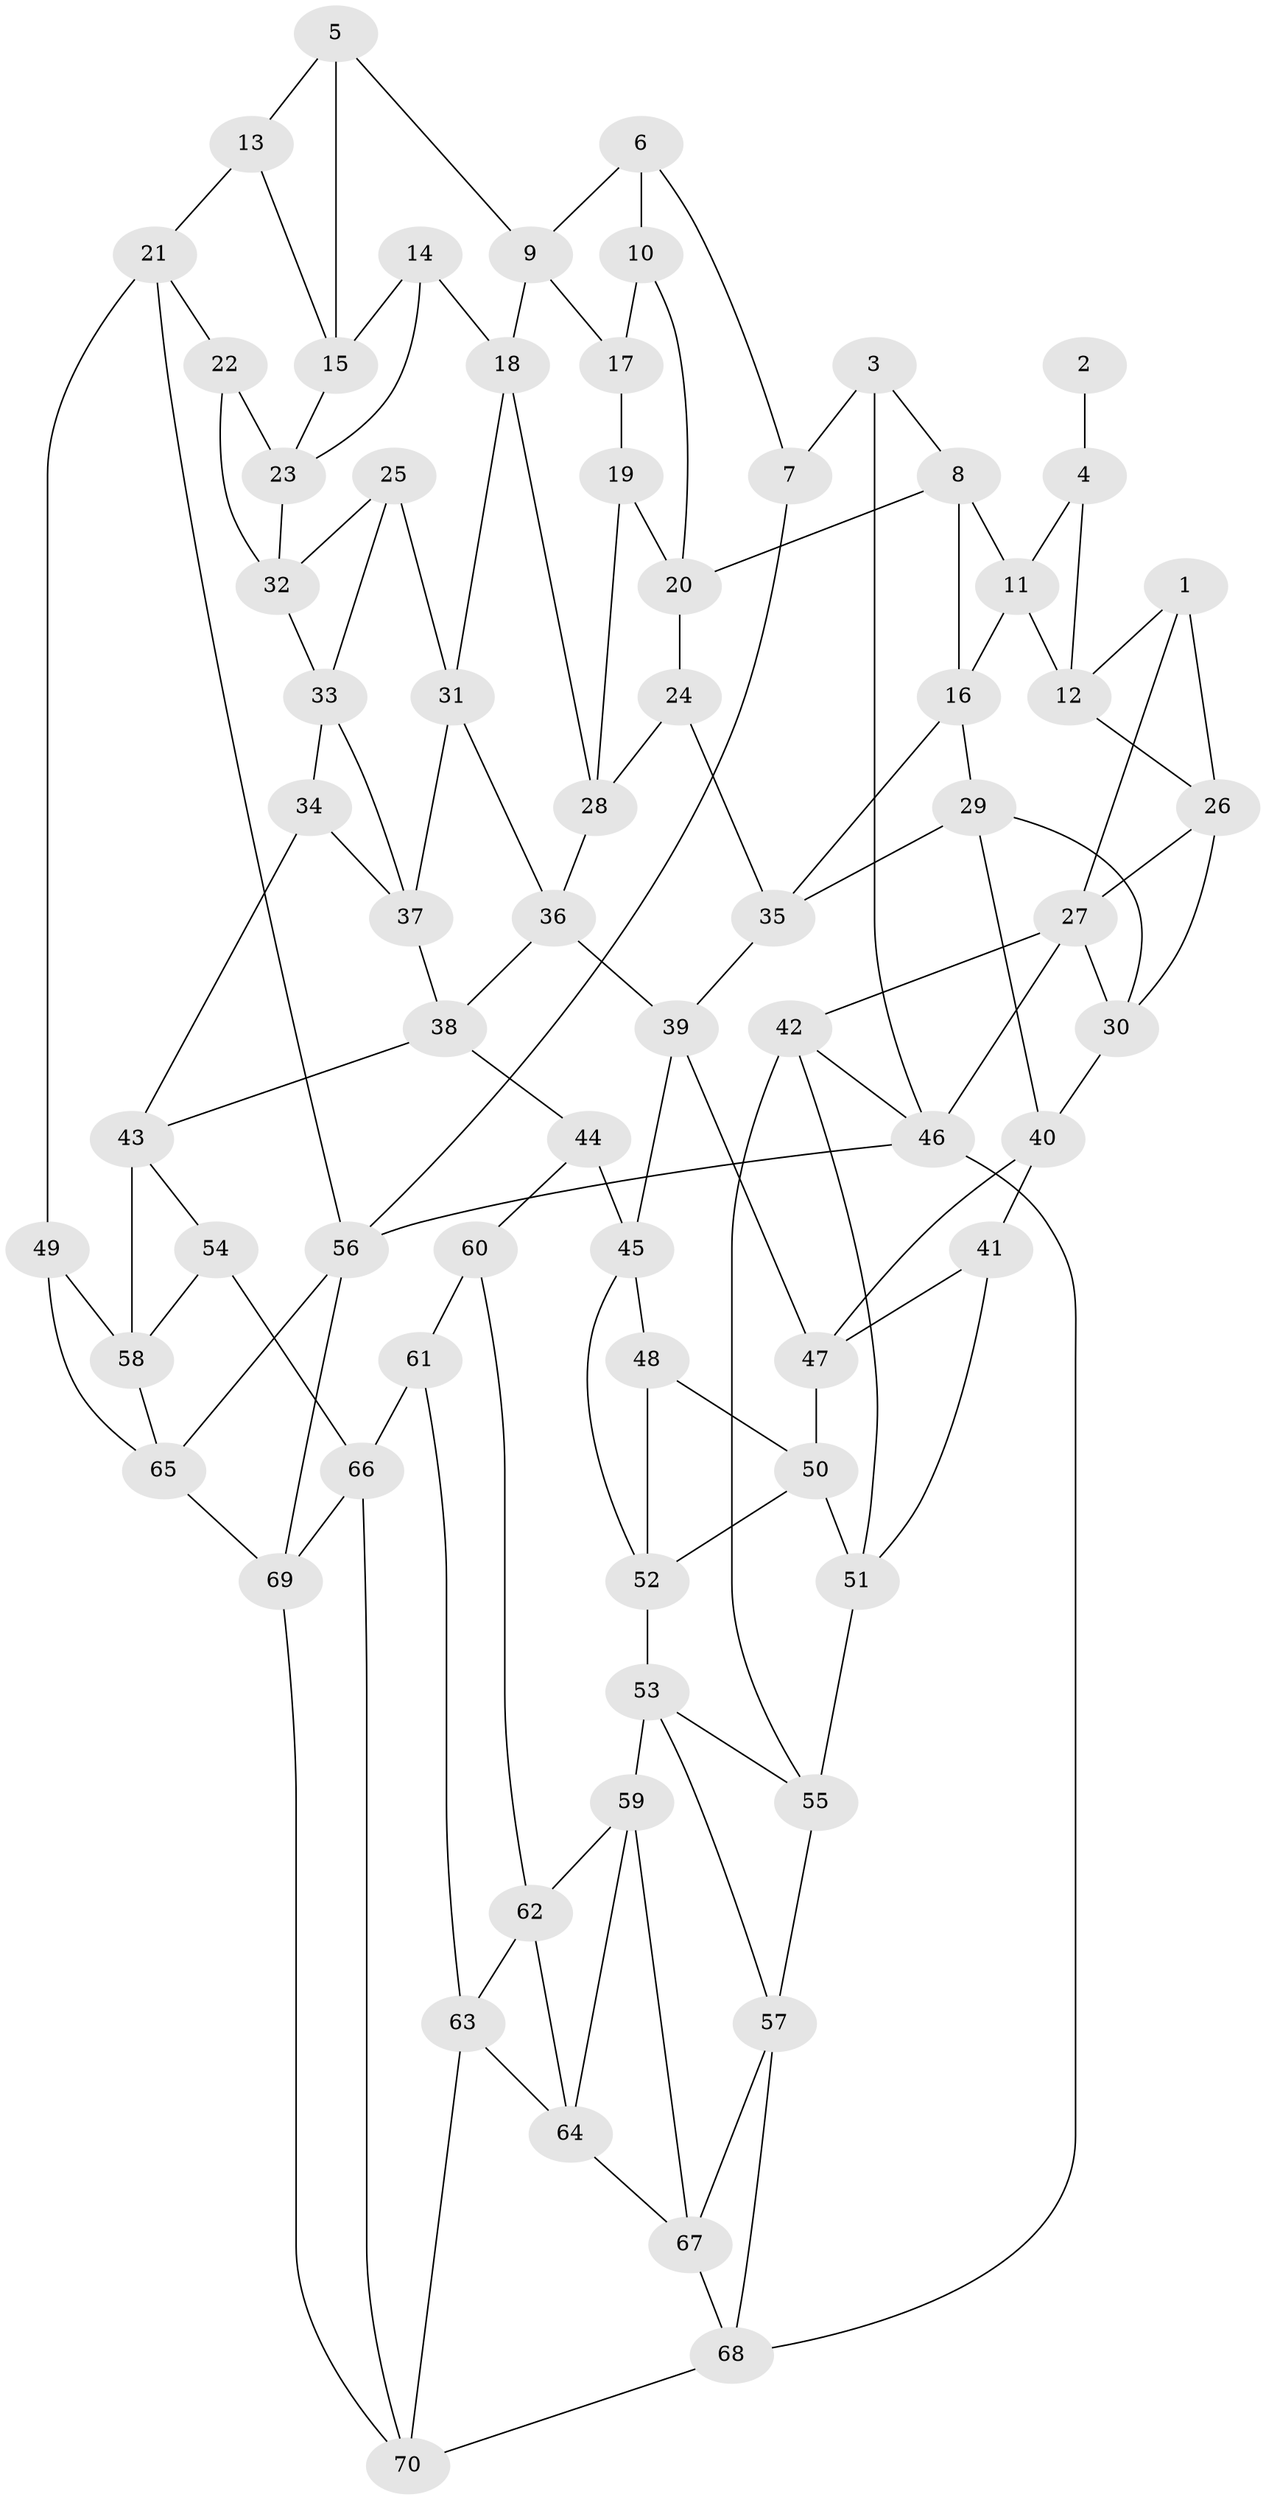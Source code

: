 // original degree distribution, {4: 0.19285714285714287, 5: 0.5928571428571429, 3: 0.02142857142857143, 6: 0.19285714285714287}
// Generated by graph-tools (version 1.1) at 2025/03/03/09/25 03:03:12]
// undirected, 70 vertices, 129 edges
graph export_dot {
graph [start="1"]
  node [color=gray90,style=filled];
  1;
  2;
  3;
  4;
  5;
  6;
  7;
  8;
  9;
  10;
  11;
  12;
  13;
  14;
  15;
  16;
  17;
  18;
  19;
  20;
  21;
  22;
  23;
  24;
  25;
  26;
  27;
  28;
  29;
  30;
  31;
  32;
  33;
  34;
  35;
  36;
  37;
  38;
  39;
  40;
  41;
  42;
  43;
  44;
  45;
  46;
  47;
  48;
  49;
  50;
  51;
  52;
  53;
  54;
  55;
  56;
  57;
  58;
  59;
  60;
  61;
  62;
  63;
  64;
  65;
  66;
  67;
  68;
  69;
  70;
  1 -- 12 [weight=1.0];
  1 -- 26 [weight=1.0];
  1 -- 27 [weight=1.0];
  2 -- 4 [weight=2.0];
  3 -- 7 [weight=1.0];
  3 -- 8 [weight=1.0];
  3 -- 46 [weight=1.0];
  4 -- 11 [weight=1.0];
  4 -- 12 [weight=1.0];
  5 -- 9 [weight=1.0];
  5 -- 13 [weight=1.0];
  5 -- 15 [weight=1.0];
  6 -- 7 [weight=1.0];
  6 -- 9 [weight=1.0];
  6 -- 10 [weight=1.0];
  7 -- 56 [weight=1.0];
  8 -- 11 [weight=1.0];
  8 -- 16 [weight=1.0];
  8 -- 20 [weight=1.0];
  9 -- 17 [weight=1.0];
  9 -- 18 [weight=1.0];
  10 -- 17 [weight=2.0];
  10 -- 20 [weight=1.0];
  11 -- 12 [weight=1.0];
  11 -- 16 [weight=1.0];
  12 -- 26 [weight=1.0];
  13 -- 15 [weight=1.0];
  13 -- 21 [weight=1.0];
  14 -- 15 [weight=1.0];
  14 -- 18 [weight=1.0];
  14 -- 23 [weight=1.0];
  15 -- 23 [weight=1.0];
  16 -- 29 [weight=1.0];
  16 -- 35 [weight=1.0];
  17 -- 19 [weight=1.0];
  18 -- 28 [weight=1.0];
  18 -- 31 [weight=1.0];
  19 -- 20 [weight=1.0];
  19 -- 28 [weight=1.0];
  20 -- 24 [weight=1.0];
  21 -- 22 [weight=1.0];
  21 -- 49 [weight=1.0];
  21 -- 56 [weight=1.0];
  22 -- 23 [weight=1.0];
  22 -- 32 [weight=1.0];
  23 -- 32 [weight=1.0];
  24 -- 28 [weight=1.0];
  24 -- 35 [weight=1.0];
  25 -- 31 [weight=1.0];
  25 -- 32 [weight=1.0];
  25 -- 33 [weight=1.0];
  26 -- 27 [weight=1.0];
  26 -- 30 [weight=1.0];
  27 -- 30 [weight=1.0];
  27 -- 42 [weight=1.0];
  27 -- 46 [weight=1.0];
  28 -- 36 [weight=1.0];
  29 -- 30 [weight=1.0];
  29 -- 35 [weight=1.0];
  29 -- 40 [weight=1.0];
  30 -- 40 [weight=1.0];
  31 -- 36 [weight=1.0];
  31 -- 37 [weight=1.0];
  32 -- 33 [weight=1.0];
  33 -- 34 [weight=1.0];
  33 -- 37 [weight=1.0];
  34 -- 37 [weight=1.0];
  34 -- 43 [weight=1.0];
  35 -- 39 [weight=1.0];
  36 -- 38 [weight=1.0];
  36 -- 39 [weight=1.0];
  37 -- 38 [weight=1.0];
  38 -- 43 [weight=1.0];
  38 -- 44 [weight=1.0];
  39 -- 45 [weight=1.0];
  39 -- 47 [weight=1.0];
  40 -- 41 [weight=1.0];
  40 -- 47 [weight=1.0];
  41 -- 47 [weight=1.0];
  41 -- 51 [weight=1.0];
  42 -- 46 [weight=1.0];
  42 -- 51 [weight=1.0];
  42 -- 55 [weight=1.0];
  43 -- 54 [weight=1.0];
  43 -- 58 [weight=1.0];
  44 -- 45 [weight=1.0];
  44 -- 60 [weight=1.0];
  45 -- 48 [weight=1.0];
  45 -- 52 [weight=1.0];
  46 -- 56 [weight=2.0];
  46 -- 68 [weight=1.0];
  47 -- 50 [weight=1.0];
  48 -- 50 [weight=1.0];
  48 -- 52 [weight=1.0];
  49 -- 58 [weight=1.0];
  49 -- 65 [weight=1.0];
  50 -- 51 [weight=1.0];
  50 -- 52 [weight=1.0];
  51 -- 55 [weight=1.0];
  52 -- 53 [weight=1.0];
  53 -- 55 [weight=1.0];
  53 -- 57 [weight=1.0];
  53 -- 59 [weight=1.0];
  54 -- 58 [weight=1.0];
  54 -- 66 [weight=1.0];
  55 -- 57 [weight=1.0];
  56 -- 65 [weight=1.0];
  56 -- 69 [weight=1.0];
  57 -- 67 [weight=1.0];
  57 -- 68 [weight=1.0];
  58 -- 65 [weight=1.0];
  59 -- 62 [weight=1.0];
  59 -- 64 [weight=1.0];
  59 -- 67 [weight=1.0];
  60 -- 61 [weight=2.0];
  60 -- 62 [weight=1.0];
  61 -- 63 [weight=1.0];
  61 -- 66 [weight=1.0];
  62 -- 63 [weight=1.0];
  62 -- 64 [weight=1.0];
  63 -- 64 [weight=1.0];
  63 -- 70 [weight=1.0];
  64 -- 67 [weight=1.0];
  65 -- 69 [weight=1.0];
  66 -- 69 [weight=1.0];
  66 -- 70 [weight=1.0];
  67 -- 68 [weight=1.0];
  68 -- 70 [weight=1.0];
  69 -- 70 [weight=1.0];
}
